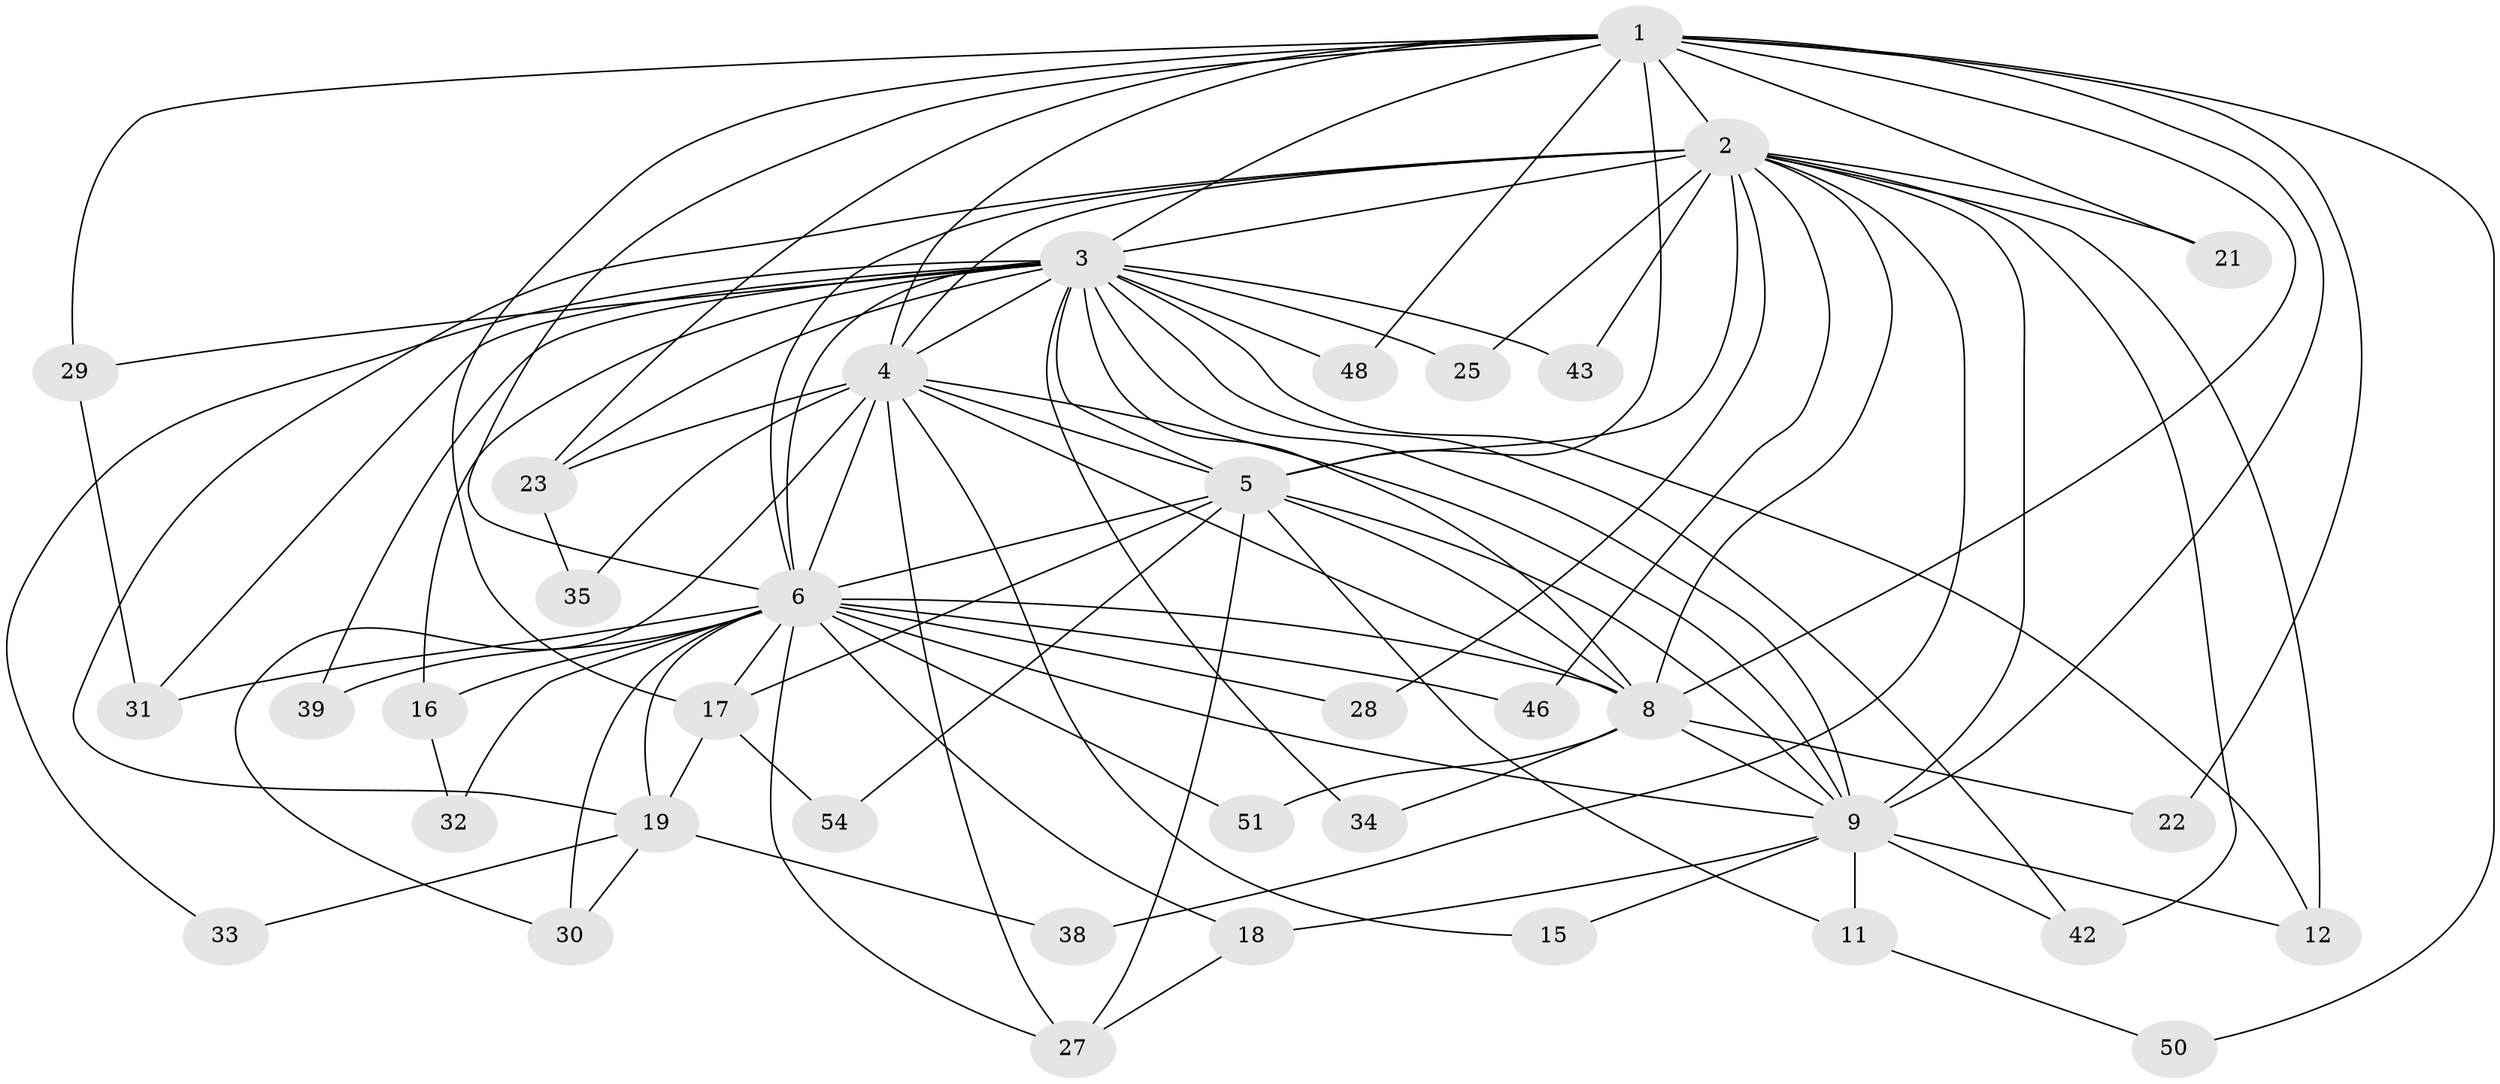 // original degree distribution, {18: 0.037037037037037035, 14: 0.07407407407407407, 21: 0.018518518518518517, 15: 0.018518518518518517, 13: 0.018518518518518517, 12: 0.018518518518518517, 3: 0.25925925925925924, 2: 0.46296296296296297, 4: 0.07407407407407407, 5: 0.018518518518518517}
// Generated by graph-tools (version 1.1) at 2025/10/02/27/25 16:10:57]
// undirected, 37 vertices, 95 edges
graph export_dot {
graph [start="1"]
  node [color=gray90,style=filled];
  1 [super="+36"];
  2 [super="+7"];
  3 [super="+44"];
  4 [super="+13"];
  5 [super="+24"];
  6 [super="+10"];
  8 [super="+14"];
  9 [super="+37"];
  11;
  12;
  15;
  16;
  17 [super="+26"];
  18 [super="+41"];
  19 [super="+20"];
  21;
  22 [super="+40"];
  23 [super="+47"];
  25;
  27 [super="+45"];
  28;
  29;
  30 [super="+52"];
  31 [super="+53"];
  32;
  33;
  34;
  35;
  38;
  39;
  42 [super="+49"];
  43;
  46;
  48;
  50;
  51;
  54;
  1 -- 2 [weight=3];
  1 -- 3 [weight=2];
  1 -- 4;
  1 -- 5;
  1 -- 6 [weight=2];
  1 -- 8;
  1 -- 9;
  1 -- 17;
  1 -- 21;
  1 -- 22 [weight=2];
  1 -- 23;
  1 -- 29;
  1 -- 48;
  1 -- 50;
  2 -- 3 [weight=2];
  2 -- 4 [weight=2];
  2 -- 5 [weight=2];
  2 -- 6 [weight=4];
  2 -- 8 [weight=2];
  2 -- 9 [weight=2];
  2 -- 19 [weight=2];
  2 -- 21;
  2 -- 25;
  2 -- 42;
  2 -- 38;
  2 -- 43;
  2 -- 12;
  2 -- 46;
  2 -- 28;
  3 -- 4;
  3 -- 5;
  3 -- 6 [weight=2];
  3 -- 8;
  3 -- 9;
  3 -- 12;
  3 -- 16;
  3 -- 25;
  3 -- 29;
  3 -- 31;
  3 -- 33;
  3 -- 34;
  3 -- 39;
  3 -- 42;
  3 -- 43;
  3 -- 48;
  3 -- 23;
  4 -- 5 [weight=2];
  4 -- 6 [weight=2];
  4 -- 8;
  4 -- 9;
  4 -- 15;
  4 -- 23;
  4 -- 27;
  4 -- 35;
  4 -- 30;
  5 -- 6 [weight=2];
  5 -- 8;
  5 -- 9;
  5 -- 11;
  5 -- 54;
  5 -- 17;
  5 -- 27;
  6 -- 8 [weight=2];
  6 -- 9 [weight=2];
  6 -- 17;
  6 -- 18;
  6 -- 27;
  6 -- 28;
  6 -- 30;
  6 -- 32;
  6 -- 46;
  6 -- 51;
  6 -- 39;
  6 -- 16;
  6 -- 19;
  6 -- 31;
  8 -- 9;
  8 -- 22;
  8 -- 34;
  8 -- 51;
  9 -- 11;
  9 -- 15;
  9 -- 18;
  9 -- 12;
  9 -- 42;
  11 -- 50;
  16 -- 32;
  17 -- 19;
  17 -- 54;
  18 -- 27;
  19 -- 30;
  19 -- 33;
  19 -- 38;
  23 -- 35;
  29 -- 31;
}
